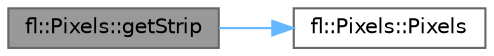 digraph "fl::Pixels::getStrip"
{
 // LATEX_PDF_SIZE
  bgcolor="transparent";
  edge [fontname=Helvetica,fontsize=10,labelfontname=Helvetica,labelfontsize=10];
  node [fontname=Helvetica,fontsize=10,shape=box,height=0.2,width=0.4];
  rankdir="LR";
  Node1 [id="Node000001",label="fl::Pixels::getStrip",height=0.2,width=0.4,color="gray40", fillcolor="grey60", style="filled", fontcolor="black",tooltip=" "];
  Node1 -> Node2 [id="edge1_Node000001_Node000002",color="steelblue1",style="solid",tooltip=" "];
  Node2 [id="Node000002",label="fl::Pixels::Pixels",height=0.2,width=0.4,color="grey40", fillcolor="white", style="filled",URL="$df/d0f/classfl_1_1_pixels_aa57cbd76200bbe18e28ea56f91dab62e.html#aa57cbd76200bbe18e28ea56f91dab62e",tooltip=" "];
}

